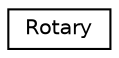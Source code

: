 digraph "Graphical Class Hierarchy"
{
  edge [fontname="Helvetica",fontsize="10",labelfontname="Helvetica",labelfontsize="10"];
  node [fontname="Helvetica",fontsize="10",shape=record];
  rankdir="LR";
  Node1 [label="Rotary",height=0.2,width=0.4,color="black", fillcolor="white", style="filled",URL="$db/db1/classRotary.html"];
}
